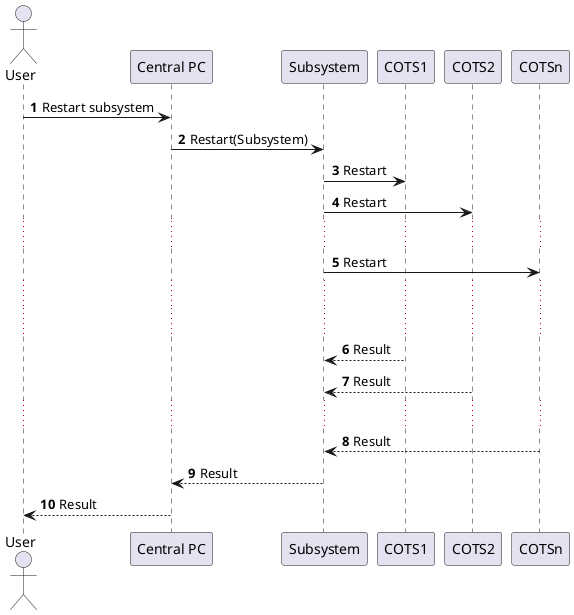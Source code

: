 @startuml
actor User
participant CentralPC as "Central PC"
participant Subsystem
participant COTS1
participant COTS2
participant COTSn

autonumber
User -> CentralPC : Restart subsystem
CentralPC -> Subsystem : Restart(Subsystem)
Subsystem -> COTS1 : Restart
Subsystem -> COTS2 : Restart
...
Subsystem -> COTSn : Restart
...
...
COTS1 --> Subsystem : Result
COTS2 --> Subsystem : Result
...
COTSn --> Subsystem : Result
Subsystem --> CentralPC : Result
CentralPC --> User : Result
@enduml